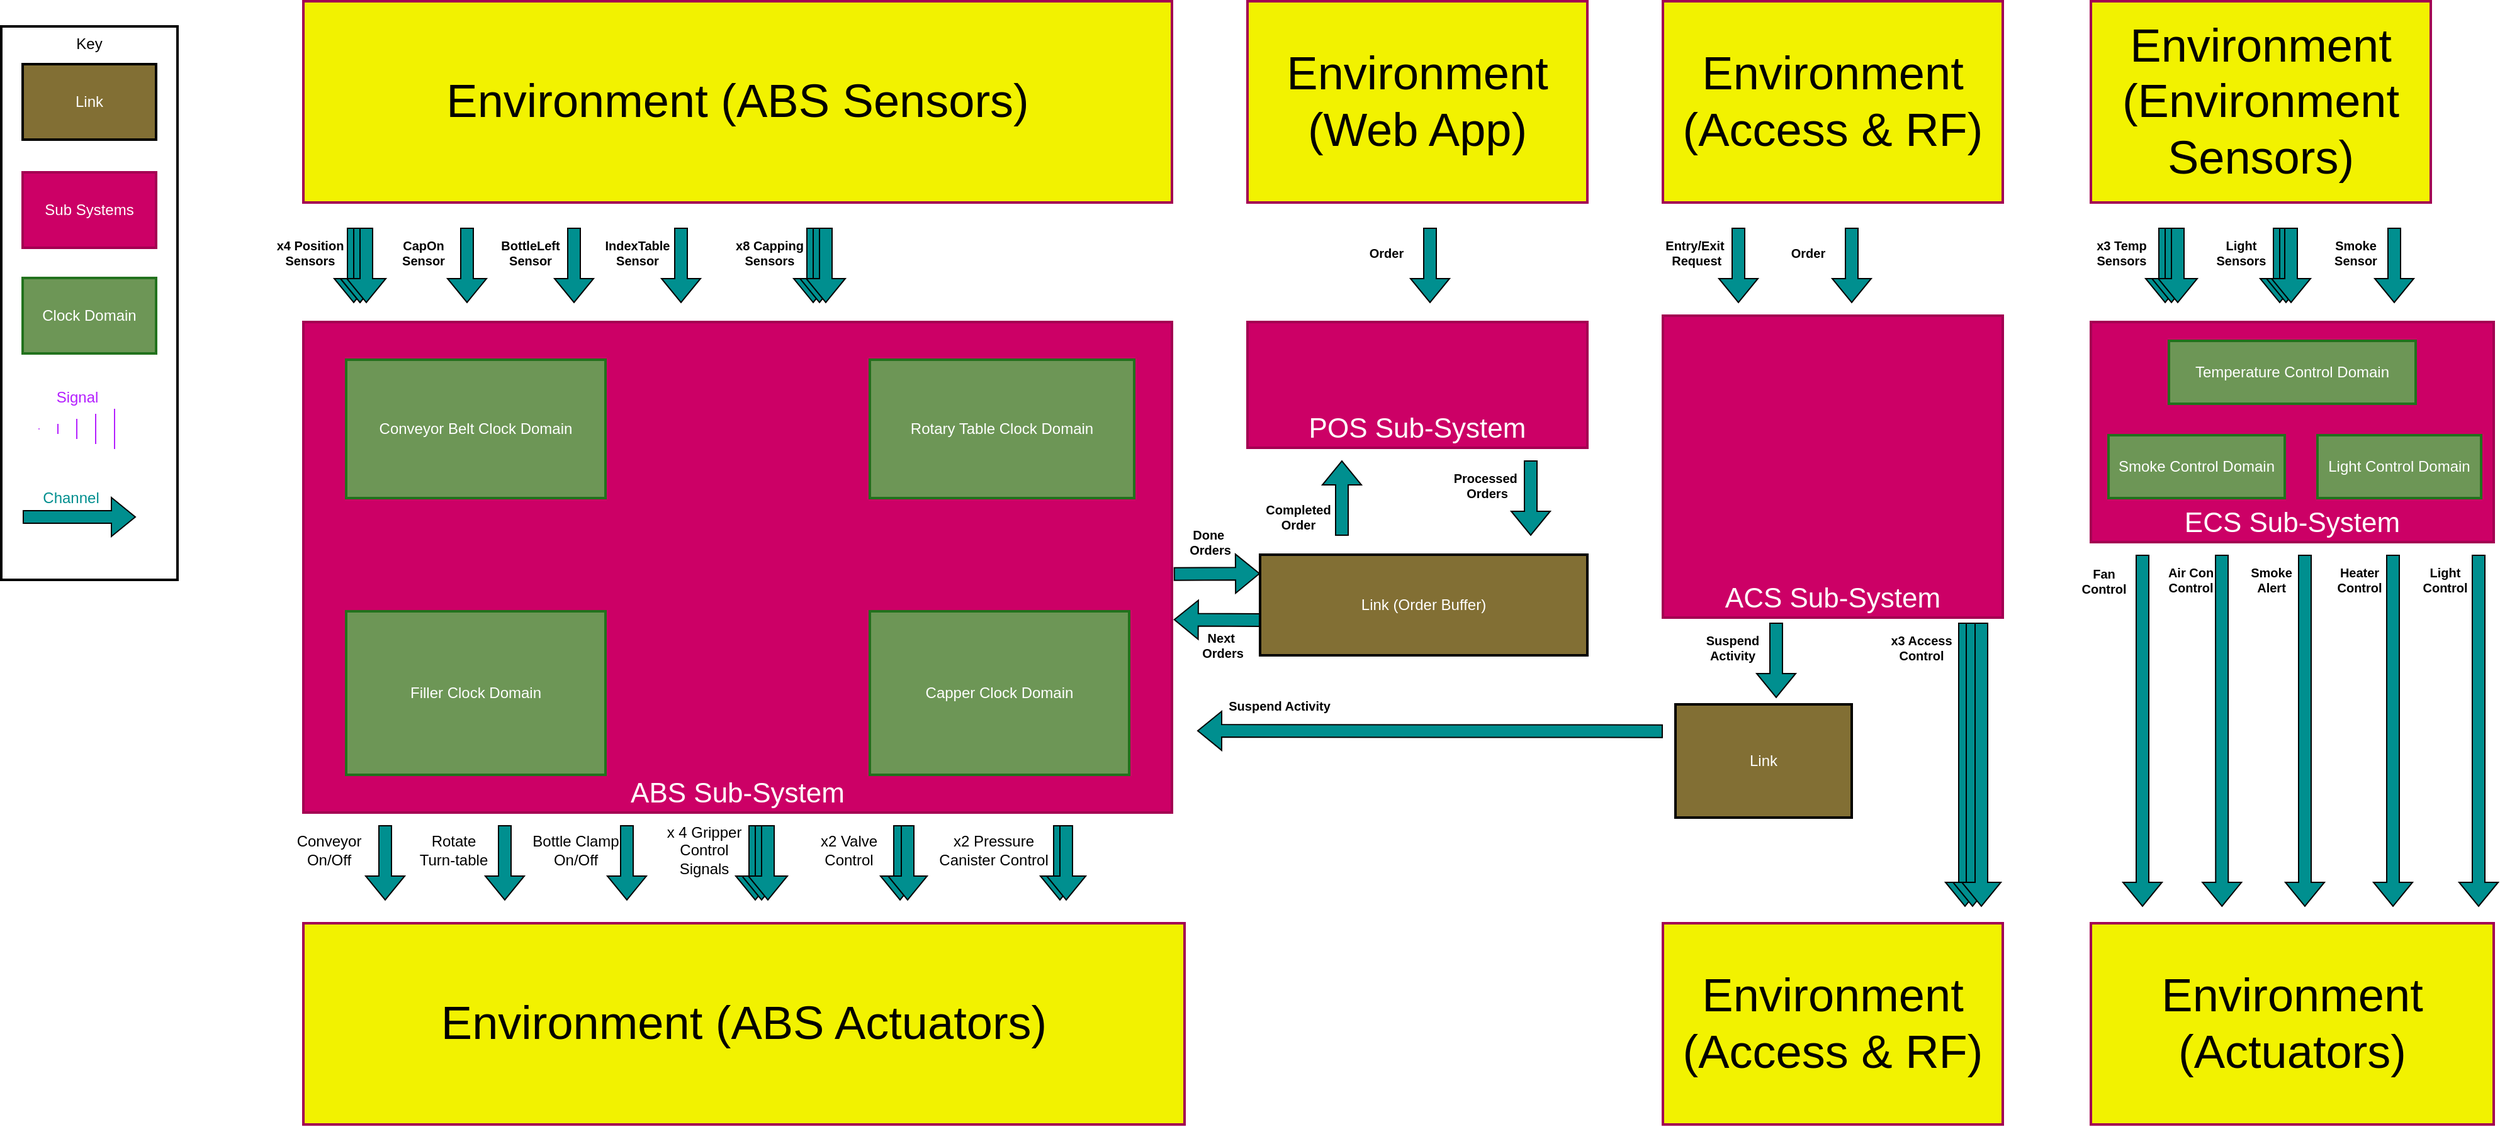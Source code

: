 <mxfile version="21.6.8" type="device">
  <diagram name="Page-1" id="5MqfHrel_7MO0dLBKpmw">
    <mxGraphModel dx="2747" dy="1129" grid="1" gridSize="10" guides="1" tooltips="1" connect="1" arrows="1" fold="1" page="1" pageScale="1" pageWidth="827" pageHeight="1169" math="0" shadow="0">
      <root>
        <mxCell id="0" />
        <mxCell id="1" parent="0" />
        <mxCell id="9zg3JGlum_bN97gf5SHF-6" value="ABS Sub-System" style="rounded=0;whiteSpace=wrap;html=1;fillColor=#CC0066;strokeWidth=2;strokeColor=#A30052;fillStyle=solid;labelBackgroundColor=none;fontColor=#ffffff;verticalAlign=bottom;fontSize=22;" parent="1" vertex="1">
          <mxGeometry x="240" y="295" width="690" height="390" as="geometry" />
        </mxCell>
        <mxCell id="Iu7BZVpTs787F8NygCqa-2" value="Key" style="rounded=0;whiteSpace=wrap;html=1;fillColor=none;strokeWidth=2;align=center;verticalAlign=top;" parent="1" vertex="1">
          <mxGeometry y="60" width="140" height="440" as="geometry" />
        </mxCell>
        <mxCell id="Iu7BZVpTs787F8NygCqa-3" value="Clock Domain" style="rounded=0;whiteSpace=wrap;html=1;fillColor=#6D9656;strokeWidth=2;strokeColor=#22721d;fillStyle=solid;labelBackgroundColor=#6D9656;fontColor=#ffffff;" parent="1" vertex="1">
          <mxGeometry x="17" y="260" width="106" height="60" as="geometry" />
        </mxCell>
        <mxCell id="Iu7BZVpTs787F8NygCqa-7" value="" style="group" parent="1" vertex="1" connectable="0">
          <mxGeometry x="30" y="340" width="60" height="40" as="geometry" />
        </mxCell>
        <mxCell id="Iu7BZVpTs787F8NygCqa-4" value="" style="shape=mxgraph.arrows2.wedgeArrowDashed2;html=1;bendable=0;startWidth=16;stepSize=15;rounded=0;strokeColor=#B41FFF;" parent="Iu7BZVpTs787F8NygCqa-7" edge="1">
          <mxGeometry width="100" height="100" relative="1" as="geometry">
            <mxPoint x="60" y="40" as="sourcePoint" />
            <mxPoint y="40" as="targetPoint" />
          </mxGeometry>
        </mxCell>
        <mxCell id="Iu7BZVpTs787F8NygCqa-6" value="Signal" style="text;html=1;align=center;verticalAlign=middle;resizable=0;points=[];autosize=1;strokeColor=none;fillColor=none;fontColor=#B41FFF;" parent="Iu7BZVpTs787F8NygCqa-7" vertex="1">
          <mxGeometry width="60" height="30" as="geometry" />
        </mxCell>
        <mxCell id="Iu7BZVpTs787F8NygCqa-9" value="" style="shape=flexArrow;endArrow=classic;html=1;rounded=0;fillColor=#008F8F;" parent="1" edge="1">
          <mxGeometry width="50" height="50" relative="1" as="geometry">
            <mxPoint x="17" y="450" as="sourcePoint" />
            <mxPoint x="107" y="450" as="targetPoint" />
          </mxGeometry>
        </mxCell>
        <mxCell id="Iu7BZVpTs787F8NygCqa-10" value="Channel&lt;br&gt;" style="text;html=1;align=center;verticalAlign=middle;resizable=0;points=[];autosize=1;strokeColor=none;fillColor=none;fontColor=#008F8F;" parent="1" vertex="1">
          <mxGeometry x="20" y="420" width="70" height="30" as="geometry" />
        </mxCell>
        <mxCell id="9zg3JGlum_bN97gf5SHF-1" value="Conveyor Belt Clock Domain" style="rounded=0;whiteSpace=wrap;html=1;fillColor=#6D9656;strokeWidth=2;strokeColor=#22721d;fillStyle=solid;labelBackgroundColor=#6D9656;fontColor=#FFFFFF;" parent="1" vertex="1">
          <mxGeometry x="274" y="325" width="206" height="110" as="geometry" />
        </mxCell>
        <mxCell id="9zg3JGlum_bN97gf5SHF-2" value="Rotary Table Clock Domain" style="rounded=0;whiteSpace=wrap;html=1;fillColor=#6D9656;strokeWidth=2;strokeColor=#22721d;fillStyle=solid;labelBackgroundColor=#6D9656;fontColor=#FFFFFF;" parent="1" vertex="1">
          <mxGeometry x="690" y="325" width="210" height="110" as="geometry" />
        </mxCell>
        <mxCell id="9zg3JGlum_bN97gf5SHF-3" value="Capper Clock Domain" style="rounded=0;whiteSpace=wrap;html=1;fillColor=#6D9656;strokeWidth=2;strokeColor=#22721d;fillStyle=solid;labelBackgroundColor=#6D9656;fontColor=#FFFFFF;" parent="1" vertex="1">
          <mxGeometry x="690" y="525" width="206" height="130" as="geometry" />
        </mxCell>
        <mxCell id="9zg3JGlum_bN97gf5SHF-4" value="Filler Clock Domain" style="rounded=0;whiteSpace=wrap;html=1;fillColor=#6D9656;strokeWidth=2;strokeColor=#22721d;fillStyle=solid;labelBackgroundColor=#6D9656;fontColor=#FFFFFF;" parent="1" vertex="1">
          <mxGeometry x="274" y="525" width="206" height="130" as="geometry" />
        </mxCell>
        <mxCell id="9zg3JGlum_bN97gf5SHF-5" value="Sub Systems" style="rounded=0;whiteSpace=wrap;html=1;fillColor=#CC0066;strokeWidth=2;strokeColor=#A30052;fillStyle=solid;labelBackgroundColor=none;fontColor=#ffffff;" parent="1" vertex="1">
          <mxGeometry x="17" y="176" width="106" height="60" as="geometry" />
        </mxCell>
        <mxCell id="9zg3JGlum_bN97gf5SHF-7" value="POS Sub-System" style="rounded=0;whiteSpace=wrap;html=1;fillColor=#CC0066;strokeWidth=2;strokeColor=#A30052;fillStyle=solid;labelBackgroundColor=none;fontColor=#ffffff;verticalAlign=bottom;fontSize=22;" parent="1" vertex="1">
          <mxGeometry x="990" y="295" width="270" height="100" as="geometry" />
        </mxCell>
        <mxCell id="9zg3JGlum_bN97gf5SHF-8" value="ECS Sub-System" style="rounded=0;whiteSpace=wrap;html=1;fillColor=#CC0066;strokeWidth=2;strokeColor=#A30052;fillStyle=solid;labelBackgroundColor=none;fontColor=#ffffff;verticalAlign=bottom;fontSize=22;" parent="1" vertex="1">
          <mxGeometry x="1660" y="295" width="320" height="175" as="geometry" />
        </mxCell>
        <mxCell id="9zg3JGlum_bN97gf5SHF-9" value="ACS Sub-System" style="rounded=0;whiteSpace=wrap;html=1;fillColor=#CC0066;strokeWidth=2;strokeColor=#A30052;fillStyle=solid;labelBackgroundColor=none;fontColor=#ffffff;verticalAlign=bottom;fontSize=22;" parent="1" vertex="1">
          <mxGeometry x="1320" y="290" width="270" height="240" as="geometry" />
        </mxCell>
        <mxCell id="9zg3JGlum_bN97gf5SHF-10" value="Link" style="rounded=0;whiteSpace=wrap;html=1;fillColor=#826F34;strokeWidth=2;strokeColor=#000000;fillStyle=solid;labelBackgroundColor=none;fontColor=#ffffff;" parent="1" vertex="1">
          <mxGeometry x="17" y="90" width="106" height="60" as="geometry" />
        </mxCell>
        <mxCell id="9zg3JGlum_bN97gf5SHF-11" value="Link (Order Buffer)" style="rounded=0;whiteSpace=wrap;html=1;fillColor=#826F34;strokeWidth=2;strokeColor=#000000;fillStyle=solid;labelBackgroundColor=none;fontColor=#ffffff;" parent="1" vertex="1">
          <mxGeometry x="1000" y="480" width="260" height="80" as="geometry" />
        </mxCell>
        <mxCell id="9zg3JGlum_bN97gf5SHF-12" value="Link" style="rounded=0;whiteSpace=wrap;html=1;fillColor=#826F34;strokeWidth=2;strokeColor=#000000;fillStyle=solid;labelBackgroundColor=none;fontColor=#ffffff;" parent="1" vertex="1">
          <mxGeometry x="1330" y="599" width="140" height="90" as="geometry" />
        </mxCell>
        <mxCell id="9zg3JGlum_bN97gf5SHF-13" value="Environment (ABS Sensors)" style="rounded=0;whiteSpace=wrap;html=1;fillColor=#F2F200;strokeWidth=2;strokeColor=#A30052;fillStyle=solid;labelBackgroundColor=none;fontColor=#000000;verticalAlign=middle;fontSize=37;" parent="1" vertex="1">
          <mxGeometry x="240" y="40" width="690" height="160" as="geometry" />
        </mxCell>
        <mxCell id="9zg3JGlum_bN97gf5SHF-16" value="" style="shape=flexArrow;endArrow=classic;html=1;rounded=0;fillColor=#008F8F;" parent="1" edge="1">
          <mxGeometry width="50" height="50" relative="1" as="geometry">
            <mxPoint x="280" y="220" as="sourcePoint" />
            <mxPoint x="280" y="280" as="targetPoint" />
          </mxGeometry>
        </mxCell>
        <mxCell id="9zg3JGlum_bN97gf5SHF-18" value="x4 Position&lt;br style=&quot;font-size: 10px;&quot;&gt;Sensors" style="text;html=1;align=center;verticalAlign=middle;resizable=0;points=[];autosize=1;strokeColor=none;fillColor=none;fontSize=10;fontStyle=1" parent="1" vertex="1">
          <mxGeometry x="205" y="220" width="80" height="40" as="geometry" />
        </mxCell>
        <mxCell id="9zg3JGlum_bN97gf5SHF-27" value="" style="shape=flexArrow;endArrow=classic;html=1;rounded=0;fillColor=#008F8F;" parent="1" edge="1">
          <mxGeometry width="50" height="50" relative="1" as="geometry">
            <mxPoint x="370" y="220" as="sourcePoint" />
            <mxPoint x="370" y="280" as="targetPoint" />
          </mxGeometry>
        </mxCell>
        <mxCell id="9zg3JGlum_bN97gf5SHF-28" value="CapOn &lt;br&gt;Sensor" style="text;html=1;align=center;verticalAlign=middle;resizable=0;points=[];autosize=1;strokeColor=none;fillColor=none;fontSize=10;fontStyle=1" parent="1" vertex="1">
          <mxGeometry x="305" y="220" width="60" height="40" as="geometry" />
        </mxCell>
        <mxCell id="9zg3JGlum_bN97gf5SHF-29" value="" style="shape=flexArrow;endArrow=classic;html=1;rounded=0;fillColor=#008F8F;" parent="1" edge="1">
          <mxGeometry width="50" height="50" relative="1" as="geometry">
            <mxPoint x="455" y="220" as="sourcePoint" />
            <mxPoint x="455" y="280" as="targetPoint" />
          </mxGeometry>
        </mxCell>
        <mxCell id="9zg3JGlum_bN97gf5SHF-30" value="BottleLeft&lt;br&gt;Sensor" style="text;html=1;align=center;verticalAlign=middle;resizable=0;points=[];autosize=1;strokeColor=none;fillColor=none;fontSize=10;fontStyle=1" parent="1" vertex="1">
          <mxGeometry x="385" y="220" width="70" height="40" as="geometry" />
        </mxCell>
        <mxCell id="9zg3JGlum_bN97gf5SHF-31" value="IndexTable&lt;br&gt;Sensor" style="text;html=1;align=center;verticalAlign=middle;resizable=0;points=[];autosize=1;strokeColor=none;fillColor=none;fontSize=10;fontStyle=1" parent="1" vertex="1">
          <mxGeometry x="465" y="220" width="80" height="40" as="geometry" />
        </mxCell>
        <mxCell id="9zg3JGlum_bN97gf5SHF-32" value="" style="shape=flexArrow;endArrow=classic;html=1;rounded=0;fillColor=#008F8F;" parent="1" edge="1">
          <mxGeometry width="50" height="50" relative="1" as="geometry">
            <mxPoint x="540" y="220" as="sourcePoint" />
            <mxPoint x="540" y="280" as="targetPoint" />
          </mxGeometry>
        </mxCell>
        <mxCell id="9zg3JGlum_bN97gf5SHF-33" value="" style="shape=flexArrow;endArrow=classic;html=1;rounded=0;fillColor=#008F8F;" parent="1" edge="1">
          <mxGeometry width="50" height="50" relative="1" as="geometry">
            <mxPoint x="645" y="220" as="sourcePoint" />
            <mxPoint x="645" y="280" as="targetPoint" />
          </mxGeometry>
        </mxCell>
        <mxCell id="9zg3JGlum_bN97gf5SHF-34" value="x8 Capping&lt;br&gt;Sensors" style="text;html=1;align=center;verticalAlign=middle;resizable=0;points=[];autosize=1;strokeColor=none;fillColor=none;fontSize=10;fontStyle=1" parent="1" vertex="1">
          <mxGeometry x="570" y="220" width="80" height="40" as="geometry" />
        </mxCell>
        <mxCell id="9zg3JGlum_bN97gf5SHF-35" value="" style="shape=flexArrow;endArrow=classic;html=1;rounded=0;fillColor=#008F8F;" parent="1" edge="1">
          <mxGeometry width="50" height="50" relative="1" as="geometry">
            <mxPoint x="650" y="220" as="sourcePoint" />
            <mxPoint x="650" y="280" as="targetPoint" />
          </mxGeometry>
        </mxCell>
        <mxCell id="9zg3JGlum_bN97gf5SHF-36" value="" style="shape=flexArrow;endArrow=classic;html=1;rounded=0;fillColor=#008F8F;" parent="1" edge="1">
          <mxGeometry width="50" height="50" relative="1" as="geometry">
            <mxPoint x="655" y="220" as="sourcePoint" />
            <mxPoint x="655" y="280" as="targetPoint" />
          </mxGeometry>
        </mxCell>
        <mxCell id="9zg3JGlum_bN97gf5SHF-38" value="Environment (ABS Actuators)" style="rounded=0;whiteSpace=wrap;html=1;fillColor=#F2F200;strokeWidth=2;strokeColor=#A30052;fillStyle=solid;labelBackgroundColor=none;fontColor=#000000;verticalAlign=middle;fontSize=37;" parent="1" vertex="1">
          <mxGeometry x="240" y="773" width="700" height="160" as="geometry" />
        </mxCell>
        <mxCell id="9zg3JGlum_bN97gf5SHF-39" value="" style="shape=flexArrow;endArrow=classic;html=1;rounded=0;fillColor=#008F8F;" parent="1" edge="1">
          <mxGeometry width="50" height="50" relative="1" as="geometry">
            <mxPoint x="285" y="220" as="sourcePoint" />
            <mxPoint x="285" y="280" as="targetPoint" />
          </mxGeometry>
        </mxCell>
        <mxCell id="9zg3JGlum_bN97gf5SHF-40" value="" style="shape=flexArrow;endArrow=classic;html=1;rounded=0;fillColor=#008F8F;" parent="1" edge="1">
          <mxGeometry width="50" height="50" relative="1" as="geometry">
            <mxPoint x="285" y="220" as="sourcePoint" />
            <mxPoint x="285" y="280" as="targetPoint" />
          </mxGeometry>
        </mxCell>
        <mxCell id="9zg3JGlum_bN97gf5SHF-41" value="" style="shape=flexArrow;endArrow=classic;html=1;rounded=0;fillColor=#008F8F;" parent="1" edge="1">
          <mxGeometry width="50" height="50" relative="1" as="geometry">
            <mxPoint x="290" y="220" as="sourcePoint" />
            <mxPoint x="290" y="280" as="targetPoint" />
          </mxGeometry>
        </mxCell>
        <mxCell id="lI221d5joBDSyiXGo3cV-1" value="" style="shape=flexArrow;endArrow=classic;html=1;rounded=0;fillColor=#008F8F;" edge="1" parent="1">
          <mxGeometry width="50" height="50" relative="1" as="geometry">
            <mxPoint x="305" y="695" as="sourcePoint" />
            <mxPoint x="305" y="755" as="targetPoint" />
          </mxGeometry>
        </mxCell>
        <mxCell id="lI221d5joBDSyiXGo3cV-2" value="Conveyor &lt;br&gt;On/Off" style="text;html=1;align=center;verticalAlign=middle;resizable=0;points=[];autosize=1;strokeColor=none;fillColor=none;" vertex="1" parent="1">
          <mxGeometry x="225" y="695" width="70" height="40" as="geometry" />
        </mxCell>
        <mxCell id="lI221d5joBDSyiXGo3cV-3" value="" style="shape=flexArrow;endArrow=classic;html=1;rounded=0;fillColor=#008F8F;" edge="1" parent="1">
          <mxGeometry width="50" height="50" relative="1" as="geometry">
            <mxPoint x="400" y="695" as="sourcePoint" />
            <mxPoint x="400" y="755" as="targetPoint" />
          </mxGeometry>
        </mxCell>
        <mxCell id="lI221d5joBDSyiXGo3cV-4" value="Rotate &lt;br&gt;Turn-table" style="text;html=1;align=center;verticalAlign=middle;resizable=0;points=[];autosize=1;strokeColor=none;fillColor=none;" vertex="1" parent="1">
          <mxGeometry x="319" y="695" width="80" height="40" as="geometry" />
        </mxCell>
        <mxCell id="lI221d5joBDSyiXGo3cV-5" value="Bottle Clamp&lt;br&gt;On/Off" style="text;html=1;align=center;verticalAlign=middle;resizable=0;points=[];autosize=1;strokeColor=none;fillColor=none;" vertex="1" parent="1">
          <mxGeometry x="411" y="695" width="90" height="40" as="geometry" />
        </mxCell>
        <mxCell id="lI221d5joBDSyiXGo3cV-6" value="" style="shape=flexArrow;endArrow=classic;html=1;rounded=0;fillColor=#008F8F;" edge="1" parent="1">
          <mxGeometry width="50" height="50" relative="1" as="geometry">
            <mxPoint x="497" y="695" as="sourcePoint" />
            <mxPoint x="497" y="755" as="targetPoint" />
          </mxGeometry>
        </mxCell>
        <mxCell id="lI221d5joBDSyiXGo3cV-7" value="" style="shape=flexArrow;endArrow=classic;html=1;rounded=0;fillColor=#008F8F;" edge="1" parent="1">
          <mxGeometry width="50" height="50" relative="1" as="geometry">
            <mxPoint x="599" y="695" as="sourcePoint" />
            <mxPoint x="599" y="755" as="targetPoint" />
          </mxGeometry>
        </mxCell>
        <mxCell id="lI221d5joBDSyiXGo3cV-8" value="x 4 Gripper &lt;br&gt;Control&lt;br&gt;Signals" style="text;html=1;align=center;verticalAlign=middle;resizable=0;points=[];autosize=1;strokeColor=none;fillColor=none;" vertex="1" parent="1">
          <mxGeometry x="518" y="685" width="80" height="60" as="geometry" />
        </mxCell>
        <mxCell id="lI221d5joBDSyiXGo3cV-9" value="" style="shape=flexArrow;endArrow=classic;html=1;rounded=0;fillColor=#008F8F;" edge="1" parent="1">
          <mxGeometry width="50" height="50" relative="1" as="geometry">
            <mxPoint x="604" y="695" as="sourcePoint" />
            <mxPoint x="604" y="755" as="targetPoint" />
          </mxGeometry>
        </mxCell>
        <mxCell id="lI221d5joBDSyiXGo3cV-10" value="" style="shape=flexArrow;endArrow=classic;html=1;rounded=0;fillColor=#008F8F;" edge="1" parent="1">
          <mxGeometry width="50" height="50" relative="1" as="geometry">
            <mxPoint x="609" y="695" as="sourcePoint" />
            <mxPoint x="609" y="755" as="targetPoint" />
          </mxGeometry>
        </mxCell>
        <mxCell id="lI221d5joBDSyiXGo3cV-13" value="x2 Valve &lt;br&gt;Control" style="text;html=1;align=center;verticalAlign=middle;resizable=0;points=[];autosize=1;strokeColor=none;fillColor=none;" vertex="1" parent="1">
          <mxGeometry x="638" y="695" width="70" height="40" as="geometry" />
        </mxCell>
        <mxCell id="lI221d5joBDSyiXGo3cV-14" value="" style="shape=flexArrow;endArrow=classic;html=1;rounded=0;fillColor=#008F8F;" edge="1" parent="1">
          <mxGeometry width="50" height="50" relative="1" as="geometry">
            <mxPoint x="714" y="695" as="sourcePoint" />
            <mxPoint x="714" y="755" as="targetPoint" />
          </mxGeometry>
        </mxCell>
        <mxCell id="lI221d5joBDSyiXGo3cV-15" value="" style="shape=flexArrow;endArrow=classic;html=1;rounded=0;fillColor=#008F8F;" edge="1" parent="1">
          <mxGeometry width="50" height="50" relative="1" as="geometry">
            <mxPoint x="720" y="695" as="sourcePoint" />
            <mxPoint x="720" y="755" as="targetPoint" />
          </mxGeometry>
        </mxCell>
        <mxCell id="lI221d5joBDSyiXGo3cV-16" value="x2 Pressure&lt;br&gt;Canister Control" style="text;html=1;align=center;verticalAlign=middle;resizable=0;points=[];autosize=1;strokeColor=none;fillColor=none;" vertex="1" parent="1">
          <mxGeometry x="733" y="695" width="110" height="40" as="geometry" />
        </mxCell>
        <mxCell id="lI221d5joBDSyiXGo3cV-17" value="" style="shape=flexArrow;endArrow=classic;html=1;rounded=0;fillColor=#008F8F;" edge="1" parent="1">
          <mxGeometry width="50" height="50" relative="1" as="geometry">
            <mxPoint x="841" y="695" as="sourcePoint" />
            <mxPoint x="841" y="755" as="targetPoint" />
          </mxGeometry>
        </mxCell>
        <mxCell id="lI221d5joBDSyiXGo3cV-18" value="" style="shape=flexArrow;endArrow=classic;html=1;rounded=0;fillColor=#008F8F;" edge="1" parent="1">
          <mxGeometry width="50" height="50" relative="1" as="geometry">
            <mxPoint x="846" y="695" as="sourcePoint" />
            <mxPoint x="846" y="755" as="targetPoint" />
          </mxGeometry>
        </mxCell>
        <mxCell id="lI221d5joBDSyiXGo3cV-20" value="" style="shape=flexArrow;endArrow=classic;html=1;rounded=0;fillColor=#008F8F;" edge="1" parent="1">
          <mxGeometry width="50" height="50" relative="1" as="geometry">
            <mxPoint x="1215" y="405" as="sourcePoint" />
            <mxPoint x="1215" y="465" as="targetPoint" />
          </mxGeometry>
        </mxCell>
        <mxCell id="lI221d5joBDSyiXGo3cV-21" value="Processed&amp;nbsp;&lt;br&gt;Orders" style="text;html=1;align=center;verticalAlign=middle;resizable=0;points=[];autosize=1;strokeColor=none;fillColor=none;fontSize=10;fontStyle=1" vertex="1" parent="1">
          <mxGeometry x="1140" y="405" width="80" height="40" as="geometry" />
        </mxCell>
        <mxCell id="lI221d5joBDSyiXGo3cV-22" value="Environment (Web App)" style="rounded=0;whiteSpace=wrap;html=1;fillColor=#F2F200;strokeWidth=2;strokeColor=#A30052;fillStyle=solid;labelBackgroundColor=none;fontColor=#000000;verticalAlign=middle;fontSize=37;" vertex="1" parent="1">
          <mxGeometry x="990" y="40" width="270" height="160" as="geometry" />
        </mxCell>
        <mxCell id="lI221d5joBDSyiXGo3cV-23" value="Order" style="text;html=1;align=center;verticalAlign=middle;resizable=0;points=[];autosize=1;strokeColor=none;fillColor=none;fontSize=10;fontStyle=1" vertex="1" parent="1">
          <mxGeometry x="1075" y="225" width="50" height="30" as="geometry" />
        </mxCell>
        <mxCell id="lI221d5joBDSyiXGo3cV-24" value="" style="shape=flexArrow;endArrow=classic;html=1;rounded=0;fillColor=#008F8F;" edge="1" parent="1">
          <mxGeometry width="50" height="50" relative="1" as="geometry">
            <mxPoint x="1135" y="220" as="sourcePoint" />
            <mxPoint x="1135" y="280" as="targetPoint" />
          </mxGeometry>
        </mxCell>
        <mxCell id="lI221d5joBDSyiXGo3cV-25" value="" style="shape=flexArrow;endArrow=classic;html=1;rounded=0;fillColor=#008F8F;" edge="1" parent="1">
          <mxGeometry width="50" height="50" relative="1" as="geometry">
            <mxPoint x="1065" y="465" as="sourcePoint" />
            <mxPoint x="1065" y="405" as="targetPoint" />
          </mxGeometry>
        </mxCell>
        <mxCell id="lI221d5joBDSyiXGo3cV-26" value="Completed &lt;br&gt;Order" style="text;html=1;align=center;verticalAlign=middle;resizable=0;points=[];autosize=1;strokeColor=none;fillColor=none;fontSize=10;fontStyle=1" vertex="1" parent="1">
          <mxGeometry x="990" y="430" width="80" height="40" as="geometry" />
        </mxCell>
        <mxCell id="lI221d5joBDSyiXGo3cV-27" value="Next&amp;nbsp;&lt;br&gt;Orders" style="text;html=1;align=center;verticalAlign=middle;resizable=0;points=[];autosize=1;strokeColor=none;fillColor=none;fontSize=10;fontStyle=1" vertex="1" parent="1">
          <mxGeometry x="940" y="532" width="60" height="40" as="geometry" />
        </mxCell>
        <mxCell id="lI221d5joBDSyiXGo3cV-28" value="" style="shape=flexArrow;endArrow=classic;html=1;rounded=0;fillColor=#008F8F;entryX=1.002;entryY=0.576;entryDx=0;entryDy=0;entryPerimeter=0;exitX=0;exitY=0.5;exitDx=0;exitDy=0;" edge="1" parent="1">
          <mxGeometry width="50" height="50" relative="1" as="geometry">
            <mxPoint x="1000" y="532" as="sourcePoint" />
            <mxPoint x="931.38" y="531.64" as="targetPoint" />
          </mxGeometry>
        </mxCell>
        <mxCell id="lI221d5joBDSyiXGo3cV-29" value="Done&amp;nbsp;&lt;br&gt;Orders" style="text;html=1;align=center;verticalAlign=middle;resizable=0;points=[];autosize=1;strokeColor=none;fillColor=none;fontSize=10;fontStyle=1" vertex="1" parent="1">
          <mxGeometry x="930" y="450" width="60" height="40" as="geometry" />
        </mxCell>
        <mxCell id="lI221d5joBDSyiXGo3cV-30" value="" style="shape=flexArrow;endArrow=classic;html=1;rounded=0;fillColor=#008F8F;entryX=1.002;entryY=0.576;entryDx=0;entryDy=0;entryPerimeter=0;exitX=0;exitY=0.5;exitDx=0;exitDy=0;" edge="1" parent="1">
          <mxGeometry width="50" height="50" relative="1" as="geometry">
            <mxPoint x="931.38" y="495.36" as="sourcePoint" />
            <mxPoint x="1000" y="495" as="targetPoint" />
          </mxGeometry>
        </mxCell>
        <mxCell id="lI221d5joBDSyiXGo3cV-31" value="Environment (Environment Sensors)" style="rounded=0;whiteSpace=wrap;html=1;fillColor=#F2F200;strokeWidth=2;strokeColor=#A30052;fillStyle=solid;labelBackgroundColor=none;fontColor=#000000;verticalAlign=middle;fontSize=37;" vertex="1" parent="1">
          <mxGeometry x="1660" y="40" width="270" height="160" as="geometry" />
        </mxCell>
        <mxCell id="lI221d5joBDSyiXGo3cV-32" value="x3 Temp &lt;br&gt;Sensors" style="text;html=1;align=center;verticalAlign=middle;resizable=0;points=[];autosize=1;strokeColor=none;fillColor=none;fontSize=10;fontStyle=1" vertex="1" parent="1">
          <mxGeometry x="1654" y="220" width="60" height="40" as="geometry" />
        </mxCell>
        <mxCell id="lI221d5joBDSyiXGo3cV-33" value="" style="shape=flexArrow;endArrow=classic;html=1;rounded=0;fillColor=#008F8F;" edge="1" parent="1">
          <mxGeometry width="50" height="50" relative="1" as="geometry">
            <mxPoint x="1719" y="220" as="sourcePoint" />
            <mxPoint x="1719" y="280" as="targetPoint" />
          </mxGeometry>
        </mxCell>
        <mxCell id="lI221d5joBDSyiXGo3cV-34" value="Light &lt;br&gt;Sensors" style="text;html=1;align=center;verticalAlign=middle;resizable=0;points=[];autosize=1;strokeColor=none;fillColor=none;fontSize=10;fontStyle=1" vertex="1" parent="1">
          <mxGeometry x="1749" y="220" width="60" height="40" as="geometry" />
        </mxCell>
        <mxCell id="lI221d5joBDSyiXGo3cV-35" value="" style="shape=flexArrow;endArrow=classic;html=1;rounded=0;fillColor=#008F8F;" edge="1" parent="1">
          <mxGeometry width="50" height="50" relative="1" as="geometry">
            <mxPoint x="1810" y="220" as="sourcePoint" />
            <mxPoint x="1810" y="280" as="targetPoint" />
          </mxGeometry>
        </mxCell>
        <mxCell id="lI221d5joBDSyiXGo3cV-36" value="" style="shape=flexArrow;endArrow=classic;html=1;rounded=0;fillColor=#008F8F;" edge="1" parent="1">
          <mxGeometry width="50" height="50" relative="1" as="geometry">
            <mxPoint x="1724" y="220" as="sourcePoint" />
            <mxPoint x="1724" y="280" as="targetPoint" />
          </mxGeometry>
        </mxCell>
        <mxCell id="lI221d5joBDSyiXGo3cV-37" value="" style="shape=flexArrow;endArrow=classic;html=1;rounded=0;fillColor=#008F8F;" edge="1" parent="1">
          <mxGeometry width="50" height="50" relative="1" as="geometry">
            <mxPoint x="1729" y="220" as="sourcePoint" />
            <mxPoint x="1729" y="280" as="targetPoint" />
          </mxGeometry>
        </mxCell>
        <mxCell id="lI221d5joBDSyiXGo3cV-38" value="" style="shape=flexArrow;endArrow=classic;html=1;rounded=0;fillColor=#008F8F;" edge="1" parent="1">
          <mxGeometry width="50" height="50" relative="1" as="geometry">
            <mxPoint x="1815" y="220" as="sourcePoint" />
            <mxPoint x="1815" y="280" as="targetPoint" />
          </mxGeometry>
        </mxCell>
        <mxCell id="lI221d5joBDSyiXGo3cV-39" value="" style="shape=flexArrow;endArrow=classic;html=1;rounded=0;fillColor=#008F8F;" edge="1" parent="1">
          <mxGeometry width="50" height="50" relative="1" as="geometry">
            <mxPoint x="1819" y="220" as="sourcePoint" />
            <mxPoint x="1819" y="280" as="targetPoint" />
          </mxGeometry>
        </mxCell>
        <mxCell id="lI221d5joBDSyiXGo3cV-40" value="Smoke &lt;br&gt;Sensor" style="text;html=1;align=center;verticalAlign=middle;resizable=0;points=[];autosize=1;strokeColor=none;fillColor=none;fontSize=10;fontStyle=1" vertex="1" parent="1">
          <mxGeometry x="1840" y="220" width="60" height="40" as="geometry" />
        </mxCell>
        <mxCell id="lI221d5joBDSyiXGo3cV-41" value="" style="shape=flexArrow;endArrow=classic;html=1;rounded=0;fillColor=#008F8F;" edge="1" parent="1">
          <mxGeometry width="50" height="50" relative="1" as="geometry">
            <mxPoint x="1901" y="220" as="sourcePoint" />
            <mxPoint x="1901" y="280" as="targetPoint" />
          </mxGeometry>
        </mxCell>
        <mxCell id="lI221d5joBDSyiXGo3cV-42" value="Environment (Actuators)" style="rounded=0;whiteSpace=wrap;html=1;fillColor=#F2F200;strokeWidth=2;strokeColor=#A30052;fillStyle=solid;labelBackgroundColor=none;fontColor=#000000;verticalAlign=middle;fontSize=37;" vertex="1" parent="1">
          <mxGeometry x="1660" y="773" width="320" height="160" as="geometry" />
        </mxCell>
        <mxCell id="lI221d5joBDSyiXGo3cV-44" value="Heater&lt;br&gt;Control" style="text;html=1;align=center;verticalAlign=middle;resizable=0;points=[];autosize=1;strokeColor=none;fillColor=none;fontSize=10;fontStyle=1" vertex="1" parent="1">
          <mxGeometry x="1843" y="480" width="60" height="40" as="geometry" />
        </mxCell>
        <mxCell id="lI221d5joBDSyiXGo3cV-46" value="Smoke &lt;br&gt;Alert" style="text;html=1;align=center;verticalAlign=middle;resizable=0;points=[];autosize=1;strokeColor=none;fillColor=none;fontSize=10;fontStyle=1" vertex="1" parent="1">
          <mxGeometry x="1773" y="480" width="60" height="40" as="geometry" />
        </mxCell>
        <mxCell id="lI221d5joBDSyiXGo3cV-48" value="Air Con&lt;br&gt;Control" style="text;html=1;align=center;verticalAlign=middle;resizable=0;points=[];autosize=1;strokeColor=none;fillColor=none;fontSize=10;fontStyle=1" vertex="1" parent="1">
          <mxGeometry x="1709" y="480" width="60" height="40" as="geometry" />
        </mxCell>
        <mxCell id="lI221d5joBDSyiXGo3cV-49" value="" style="shape=flexArrow;endArrow=classic;html=1;rounded=0;fillColor=#008F8F;" edge="1" parent="1">
          <mxGeometry width="50" height="50" relative="1" as="geometry">
            <mxPoint x="1701" y="480" as="sourcePoint" />
            <mxPoint x="1701" y="760" as="targetPoint" />
          </mxGeometry>
        </mxCell>
        <mxCell id="lI221d5joBDSyiXGo3cV-50" value="Fan&lt;br&gt;Control" style="text;html=1;align=center;verticalAlign=middle;resizable=0;points=[];autosize=1;strokeColor=none;fillColor=none;fontSize=10;fontStyle=1" vertex="1" parent="1">
          <mxGeometry x="1640" y="481" width="60" height="40" as="geometry" />
        </mxCell>
        <mxCell id="lI221d5joBDSyiXGo3cV-51" value="" style="shape=flexArrow;endArrow=classic;html=1;rounded=0;fillColor=#008F8F;" edge="1" parent="1">
          <mxGeometry width="50" height="50" relative="1" as="geometry">
            <mxPoint x="1764" y="480" as="sourcePoint" />
            <mxPoint x="1764.15" y="760" as="targetPoint" />
          </mxGeometry>
        </mxCell>
        <mxCell id="lI221d5joBDSyiXGo3cV-52" value="" style="shape=flexArrow;endArrow=classic;html=1;rounded=0;fillColor=#008F8F;entryX=0.153;entryY=-0.009;entryDx=0;entryDy=0;entryPerimeter=0;" edge="1" parent="1">
          <mxGeometry width="50" height="50" relative="1" as="geometry">
            <mxPoint x="1830" y="480" as="sourcePoint" />
            <mxPoint x="1830" y="760" as="targetPoint" />
          </mxGeometry>
        </mxCell>
        <mxCell id="lI221d5joBDSyiXGo3cV-53" value="" style="shape=flexArrow;endArrow=classic;html=1;rounded=0;fillColor=#008F8F;entryX=0.153;entryY=-0.009;entryDx=0;entryDy=0;entryPerimeter=0;" edge="1" parent="1">
          <mxGeometry width="50" height="50" relative="1" as="geometry">
            <mxPoint x="1900" y="480" as="sourcePoint" />
            <mxPoint x="1900" y="760" as="targetPoint" />
          </mxGeometry>
        </mxCell>
        <mxCell id="lI221d5joBDSyiXGo3cV-54" value="Light &lt;br&gt;Control" style="text;html=1;align=center;verticalAlign=middle;resizable=0;points=[];autosize=1;strokeColor=none;fillColor=none;fontSize=10;fontStyle=1" vertex="1" parent="1">
          <mxGeometry x="1911" y="480" width="60" height="40" as="geometry" />
        </mxCell>
        <mxCell id="lI221d5joBDSyiXGo3cV-55" value="" style="shape=flexArrow;endArrow=classic;html=1;rounded=0;fillColor=#008F8F;entryX=0.153;entryY=-0.009;entryDx=0;entryDy=0;entryPerimeter=0;" edge="1" parent="1">
          <mxGeometry width="50" height="50" relative="1" as="geometry">
            <mxPoint x="1968" y="480" as="sourcePoint" />
            <mxPoint x="1968" y="760" as="targetPoint" />
          </mxGeometry>
        </mxCell>
        <mxCell id="lI221d5joBDSyiXGo3cV-56" value="" style="shape=flexArrow;endArrow=classic;html=1;rounded=0;fillColor=#008F8F;exitX=0;exitY=0.5;exitDx=0;exitDy=0;" edge="1" parent="1">
          <mxGeometry width="50" height="50" relative="1" as="geometry">
            <mxPoint x="1320" y="620.36" as="sourcePoint" />
            <mxPoint x="950" y="620" as="targetPoint" />
          </mxGeometry>
        </mxCell>
        <mxCell id="lI221d5joBDSyiXGo3cV-59" value="Suspend Activity" style="text;html=1;align=center;verticalAlign=middle;resizable=0;points=[];autosize=1;strokeColor=none;fillColor=none;fontSize=10;fontStyle=1" vertex="1" parent="1">
          <mxGeometry x="965" y="585" width="100" height="30" as="geometry" />
        </mxCell>
        <mxCell id="lI221d5joBDSyiXGo3cV-60" value="Suspend &lt;br&gt;Activity" style="text;html=1;align=center;verticalAlign=middle;resizable=0;points=[];autosize=1;strokeColor=none;fillColor=none;fontSize=10;fontStyle=1" vertex="1" parent="1">
          <mxGeometry x="1340" y="534" width="70" height="40" as="geometry" />
        </mxCell>
        <mxCell id="lI221d5joBDSyiXGo3cV-61" value="" style="shape=flexArrow;endArrow=classic;html=1;rounded=0;fillColor=#008F8F;" edge="1" parent="1">
          <mxGeometry width="50" height="50" relative="1" as="geometry">
            <mxPoint x="1410" y="534" as="sourcePoint" />
            <mxPoint x="1410" y="594" as="targetPoint" />
          </mxGeometry>
        </mxCell>
        <mxCell id="lI221d5joBDSyiXGo3cV-62" value="Temperature Control Domain" style="rounded=0;whiteSpace=wrap;html=1;fillColor=#6D9656;strokeWidth=2;strokeColor=#22721d;fillStyle=solid;labelBackgroundColor=#6D9656;fontColor=#FFFFFF;" vertex="1" parent="1">
          <mxGeometry x="1722" y="310" width="196" height="50" as="geometry" />
        </mxCell>
        <mxCell id="lI221d5joBDSyiXGo3cV-63" value="Light Control Domain" style="rounded=0;whiteSpace=wrap;html=1;fillColor=#6D9656;strokeWidth=2;strokeColor=#22721d;fillStyle=solid;labelBackgroundColor=#6D9656;fontColor=#FFFFFF;" vertex="1" parent="1">
          <mxGeometry x="1840" y="385" width="130" height="50" as="geometry" />
        </mxCell>
        <mxCell id="lI221d5joBDSyiXGo3cV-64" value="Smoke Control Domain" style="rounded=0;whiteSpace=wrap;html=1;fillColor=#6D9656;strokeWidth=2;strokeColor=#22721d;fillStyle=solid;labelBackgroundColor=#6D9656;fontColor=#FFFFFF;" vertex="1" parent="1">
          <mxGeometry x="1674" y="385" width="140" height="50" as="geometry" />
        </mxCell>
        <mxCell id="lI221d5joBDSyiXGo3cV-68" value="Environment (Access &amp;amp; RF)" style="rounded=0;whiteSpace=wrap;html=1;fillColor=#F2F200;strokeWidth=2;strokeColor=#A30052;fillStyle=solid;labelBackgroundColor=none;fontColor=#000000;verticalAlign=middle;fontSize=37;" vertex="1" parent="1">
          <mxGeometry x="1320" y="40" width="270" height="160" as="geometry" />
        </mxCell>
        <mxCell id="lI221d5joBDSyiXGo3cV-69" value="Entry/Exit&lt;br&gt;&amp;nbsp;Request" style="text;html=1;align=center;verticalAlign=middle;resizable=0;points=[];autosize=1;strokeColor=none;fillColor=none;fontSize=10;fontStyle=1" vertex="1" parent="1">
          <mxGeometry x="1310" y="220" width="70" height="40" as="geometry" />
        </mxCell>
        <mxCell id="lI221d5joBDSyiXGo3cV-70" value="" style="shape=flexArrow;endArrow=classic;html=1;rounded=0;fillColor=#008F8F;" edge="1" parent="1">
          <mxGeometry width="50" height="50" relative="1" as="geometry">
            <mxPoint x="1380" y="220" as="sourcePoint" />
            <mxPoint x="1380" y="280" as="targetPoint" />
          </mxGeometry>
        </mxCell>
        <mxCell id="lI221d5joBDSyiXGo3cV-71" value="Order" style="text;html=1;align=center;verticalAlign=middle;resizable=0;points=[];autosize=1;strokeColor=none;fillColor=none;fontSize=10;fontStyle=1" vertex="1" parent="1">
          <mxGeometry x="1410" y="225" width="50" height="30" as="geometry" />
        </mxCell>
        <mxCell id="lI221d5joBDSyiXGo3cV-72" value="" style="shape=flexArrow;endArrow=classic;html=1;rounded=0;fillColor=#008F8F;" edge="1" parent="1">
          <mxGeometry width="50" height="50" relative="1" as="geometry">
            <mxPoint x="1470" y="220" as="sourcePoint" />
            <mxPoint x="1470" y="280" as="targetPoint" />
          </mxGeometry>
        </mxCell>
        <mxCell id="lI221d5joBDSyiXGo3cV-73" value="Environment (Access &amp;amp; RF)" style="rounded=0;whiteSpace=wrap;html=1;fillColor=#F2F200;strokeWidth=2;strokeColor=#A30052;fillStyle=solid;labelBackgroundColor=none;fontColor=#000000;verticalAlign=middle;fontSize=37;" vertex="1" parent="1">
          <mxGeometry x="1320" y="773" width="270" height="160" as="geometry" />
        </mxCell>
        <mxCell id="lI221d5joBDSyiXGo3cV-74" value="" style="shape=flexArrow;endArrow=classic;html=1;rounded=0;fillColor=#008F8F;" edge="1" parent="1">
          <mxGeometry width="50" height="50" relative="1" as="geometry">
            <mxPoint x="1560" y="534" as="sourcePoint" />
            <mxPoint x="1560" y="760" as="targetPoint" />
          </mxGeometry>
        </mxCell>
        <mxCell id="lI221d5joBDSyiXGo3cV-75" value="x3 Access &lt;br&gt;Control" style="text;html=1;align=center;verticalAlign=middle;resizable=0;points=[];autosize=1;strokeColor=none;fillColor=none;fontSize=10;fontStyle=1" vertex="1" parent="1">
          <mxGeometry x="1490" y="534" width="70" height="40" as="geometry" />
        </mxCell>
        <mxCell id="lI221d5joBDSyiXGo3cV-76" value="" style="shape=flexArrow;endArrow=classic;html=1;rounded=0;fillColor=#008F8F;" edge="1" parent="1">
          <mxGeometry width="50" height="50" relative="1" as="geometry">
            <mxPoint x="1566" y="534" as="sourcePoint" />
            <mxPoint x="1566" y="760" as="targetPoint" />
          </mxGeometry>
        </mxCell>
        <mxCell id="lI221d5joBDSyiXGo3cV-77" value="" style="shape=flexArrow;endArrow=classic;html=1;rounded=0;fillColor=#008F8F;" edge="1" parent="1">
          <mxGeometry width="50" height="50" relative="1" as="geometry">
            <mxPoint x="1573" y="534" as="sourcePoint" />
            <mxPoint x="1573" y="760" as="targetPoint" />
          </mxGeometry>
        </mxCell>
      </root>
    </mxGraphModel>
  </diagram>
</mxfile>
